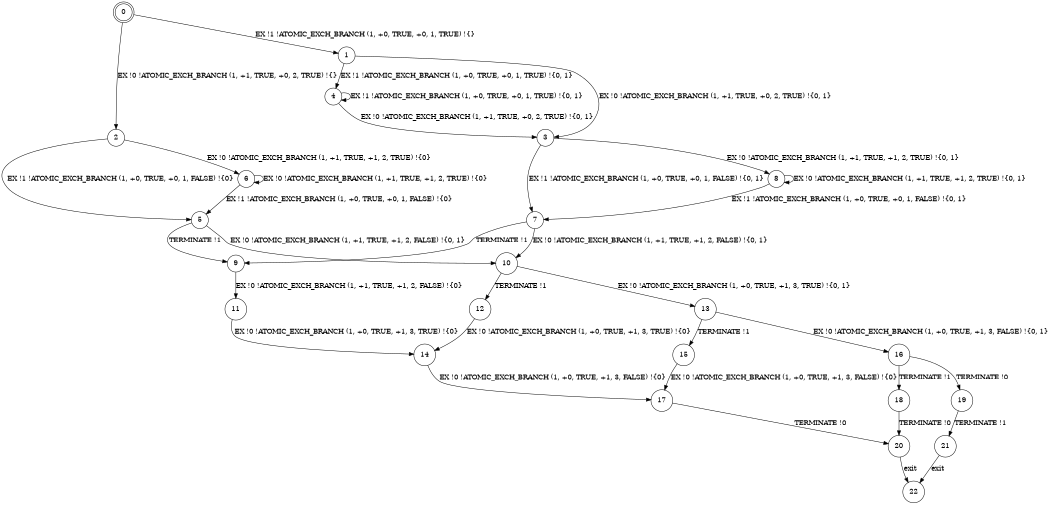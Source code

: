 digraph BCG {
size = "7, 10.5";
center = TRUE;
node [shape = circle];
0 [peripheries = 2];
0 -> 1 [label = "EX !1 !ATOMIC_EXCH_BRANCH (1, +0, TRUE, +0, 1, TRUE) !{}"];
0 -> 2 [label = "EX !0 !ATOMIC_EXCH_BRANCH (1, +1, TRUE, +0, 2, TRUE) !{}"];
1 -> 3 [label = "EX !0 !ATOMIC_EXCH_BRANCH (1, +1, TRUE, +0, 2, TRUE) !{0, 1}"];
1 -> 4 [label = "EX !1 !ATOMIC_EXCH_BRANCH (1, +0, TRUE, +0, 1, TRUE) !{0, 1}"];
2 -> 5 [label = "EX !1 !ATOMIC_EXCH_BRANCH (1, +0, TRUE, +0, 1, FALSE) !{0}"];
2 -> 6 [label = "EX !0 !ATOMIC_EXCH_BRANCH (1, +1, TRUE, +1, 2, TRUE) !{0}"];
3 -> 7 [label = "EX !1 !ATOMIC_EXCH_BRANCH (1, +0, TRUE, +0, 1, FALSE) !{0, 1}"];
3 -> 8 [label = "EX !0 !ATOMIC_EXCH_BRANCH (1, +1, TRUE, +1, 2, TRUE) !{0, 1}"];
4 -> 3 [label = "EX !0 !ATOMIC_EXCH_BRANCH (1, +1, TRUE, +0, 2, TRUE) !{0, 1}"];
4 -> 4 [label = "EX !1 !ATOMIC_EXCH_BRANCH (1, +0, TRUE, +0, 1, TRUE) !{0, 1}"];
5 -> 9 [label = "TERMINATE !1"];
5 -> 10 [label = "EX !0 !ATOMIC_EXCH_BRANCH (1, +1, TRUE, +1, 2, FALSE) !{0, 1}"];
6 -> 5 [label = "EX !1 !ATOMIC_EXCH_BRANCH (1, +0, TRUE, +0, 1, FALSE) !{0}"];
6 -> 6 [label = "EX !0 !ATOMIC_EXCH_BRANCH (1, +1, TRUE, +1, 2, TRUE) !{0}"];
7 -> 9 [label = "TERMINATE !1"];
7 -> 10 [label = "EX !0 !ATOMIC_EXCH_BRANCH (1, +1, TRUE, +1, 2, FALSE) !{0, 1}"];
8 -> 7 [label = "EX !1 !ATOMIC_EXCH_BRANCH (1, +0, TRUE, +0, 1, FALSE) !{0, 1}"];
8 -> 8 [label = "EX !0 !ATOMIC_EXCH_BRANCH (1, +1, TRUE, +1, 2, TRUE) !{0, 1}"];
9 -> 11 [label = "EX !0 !ATOMIC_EXCH_BRANCH (1, +1, TRUE, +1, 2, FALSE) !{0}"];
10 -> 12 [label = "TERMINATE !1"];
10 -> 13 [label = "EX !0 !ATOMIC_EXCH_BRANCH (1, +0, TRUE, +1, 3, TRUE) !{0, 1}"];
11 -> 14 [label = "EX !0 !ATOMIC_EXCH_BRANCH (1, +0, TRUE, +1, 3, TRUE) !{0}"];
12 -> 14 [label = "EX !0 !ATOMIC_EXCH_BRANCH (1, +0, TRUE, +1, 3, TRUE) !{0}"];
13 -> 15 [label = "TERMINATE !1"];
13 -> 16 [label = "EX !0 !ATOMIC_EXCH_BRANCH (1, +0, TRUE, +1, 3, FALSE) !{0, 1}"];
14 -> 17 [label = "EX !0 !ATOMIC_EXCH_BRANCH (1, +0, TRUE, +1, 3, FALSE) !{0}"];
15 -> 17 [label = "EX !0 !ATOMIC_EXCH_BRANCH (1, +0, TRUE, +1, 3, FALSE) !{0}"];
16 -> 18 [label = "TERMINATE !1"];
16 -> 19 [label = "TERMINATE !0"];
17 -> 20 [label = "TERMINATE !0"];
18 -> 20 [label = "TERMINATE !0"];
19 -> 21 [label = "TERMINATE !1"];
20 -> 22 [label = "exit"];
21 -> 22 [label = "exit"];
}
